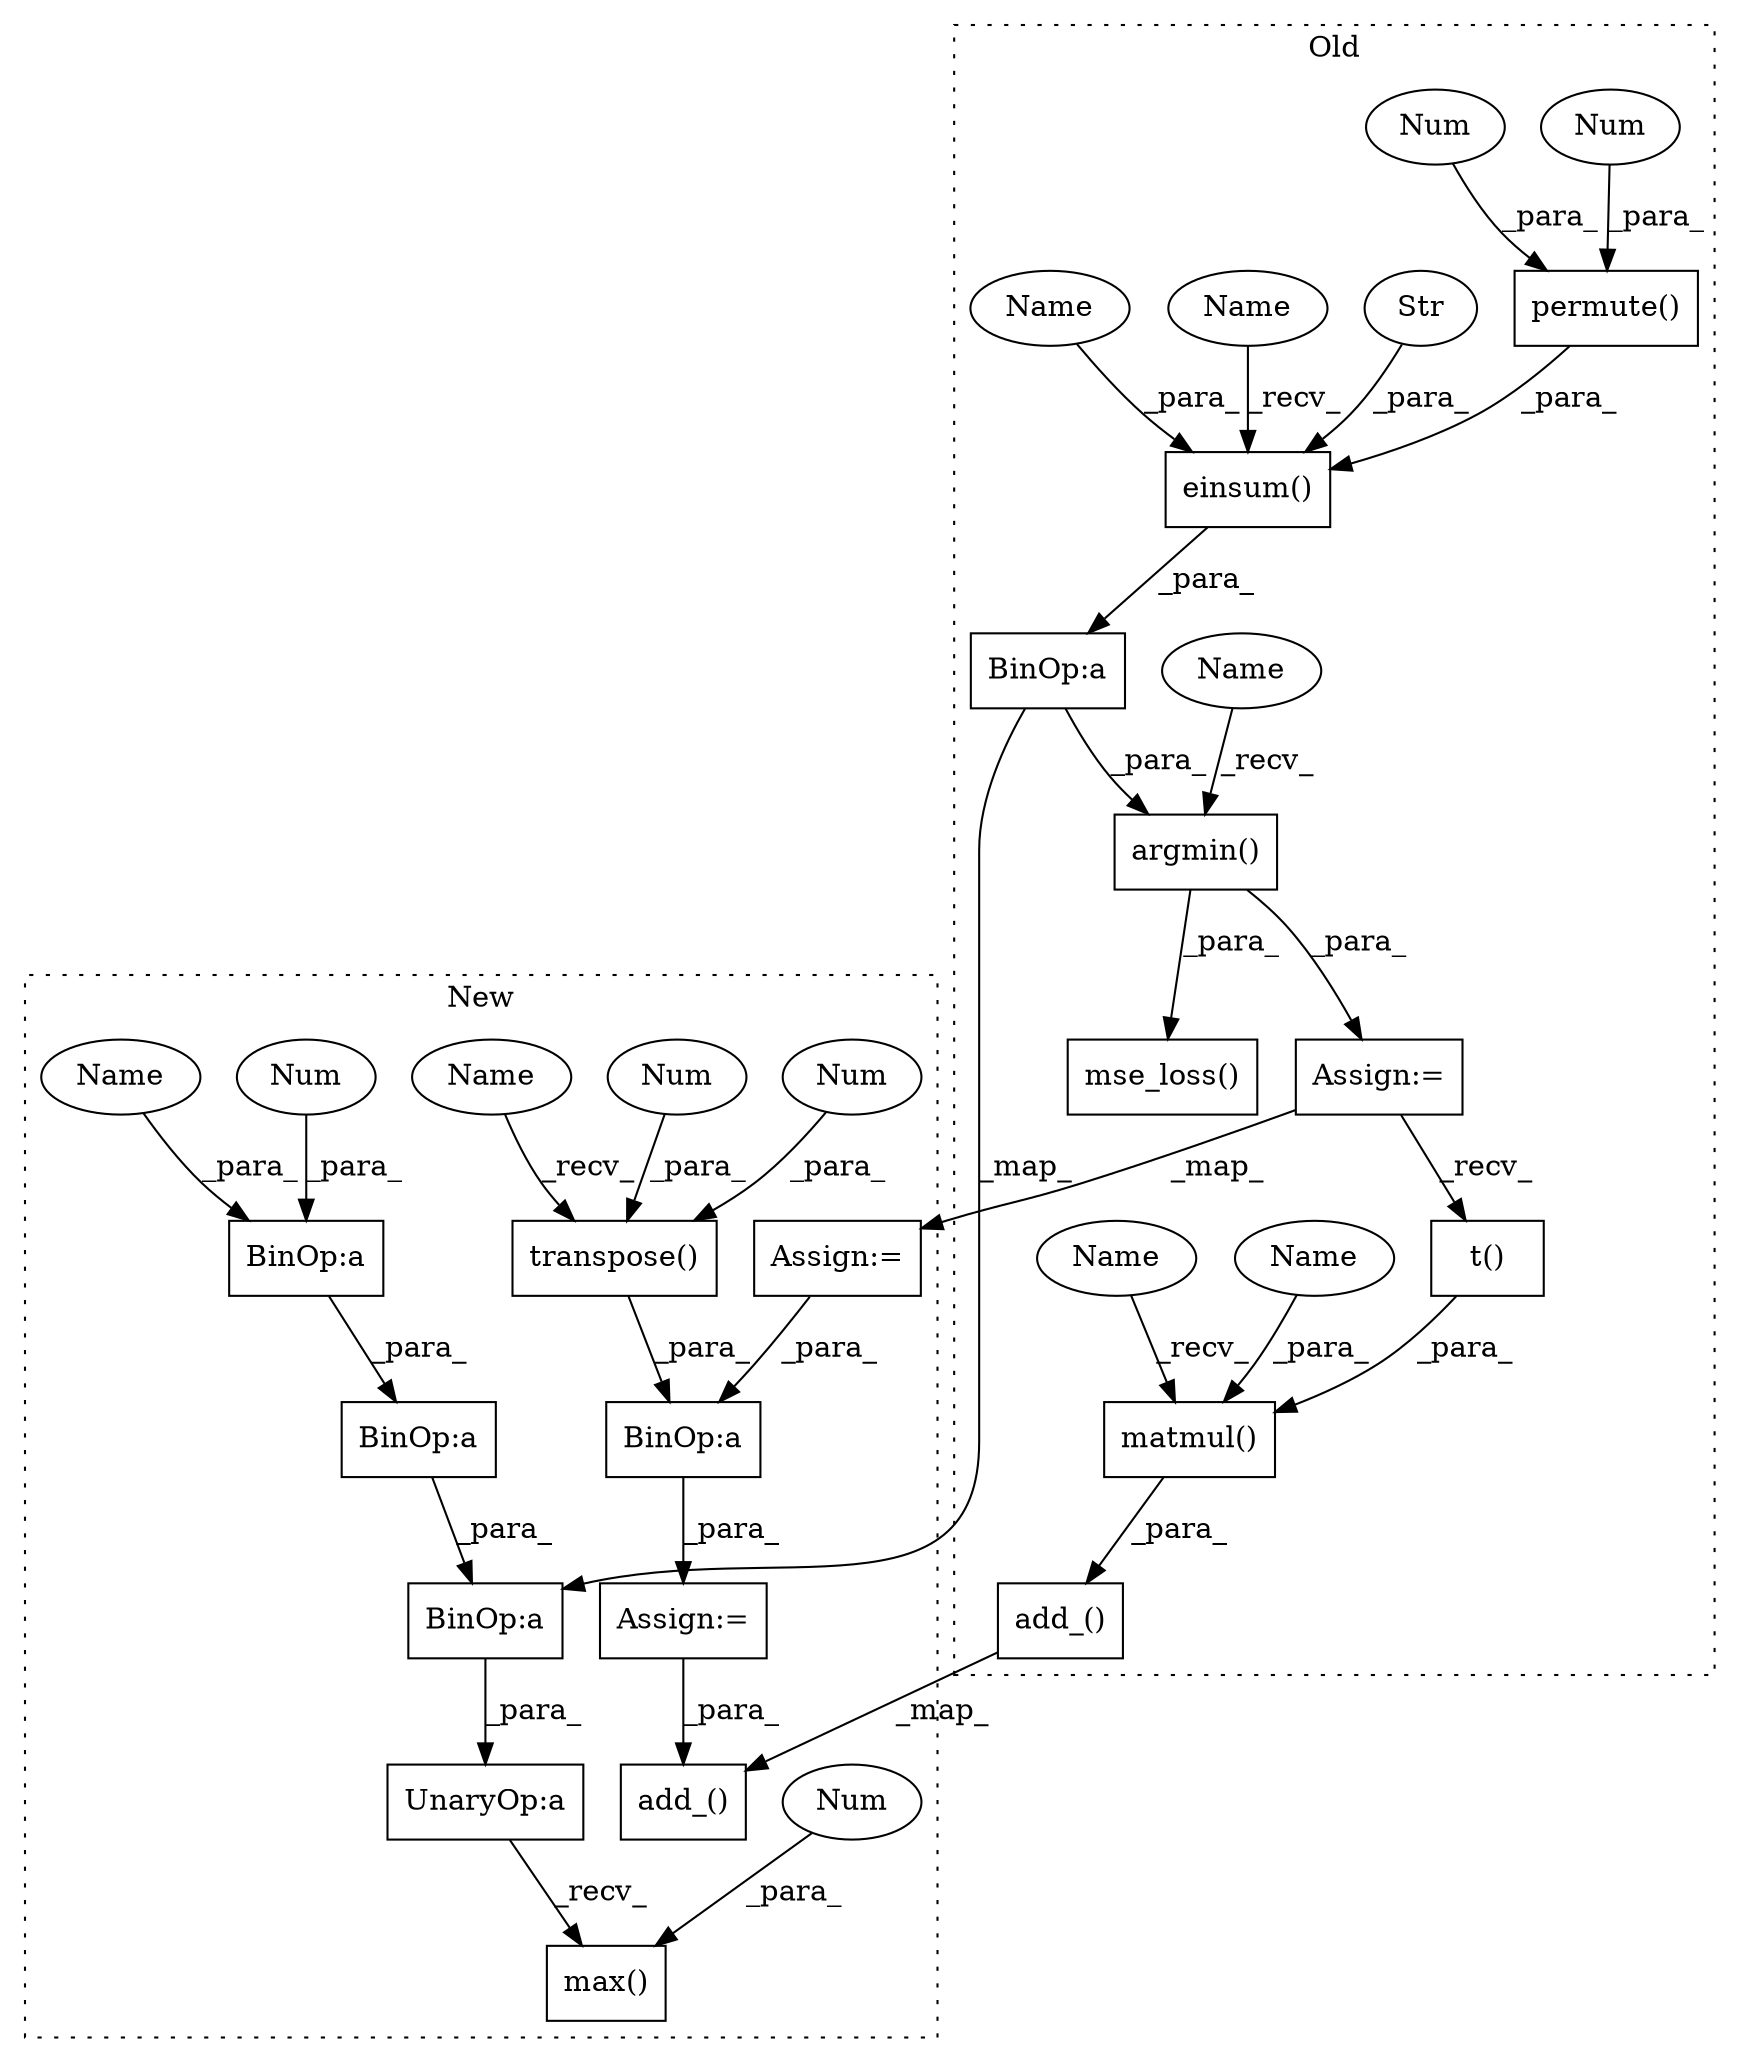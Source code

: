 digraph G {
subgraph cluster0 {
1 [label="permute()" a="75" s="3897,3930" l="30,1" shape="box"];
3 [label="Num" a="76" s="3929" l="1" shape="ellipse"];
4 [label="Num" a="76" s="3927" l="1" shape="ellipse"];
6 [label="BinOp:a" a="82" s="3841" l="17" shape="box"];
7 [label="matmul()" a="75" s="4494,4533" l="13,1" shape="box"];
11 [label="mse_loss()" a="75" s="5218,5244" l="11,1" shape="box"];
12 [label="einsum()" a="75" s="3858,3931" l="13,1" shape="box"];
13 [label="Str" a="66" s="3871" l="11" shape="ellipse"];
16 [label="argmin()" a="75" s="3976,3990" l="13,8" shape="box"];
17 [label="t()" a="75" s="4507" l="13" shape="box"];
23 [label="add_()" a="75" s="4582,4628" l="37,23" shape="box"];
25 [label="Assign:=" a="68" s="4077" l="3" shape="box"];
27 [label="Name" a="87" s="4494" l="5" shape="ellipse"];
28 [label="Name" a="87" s="3858" l="5" shape="ellipse"];
29 [label="Name" a="87" s="3976" l="5" shape="ellipse"];
30 [label="Name" a="87" s="3884" l="11" shape="ellipse"];
31 [label="Name" a="87" s="4522" l="11" shape="ellipse"];
label = "Old";
style="dotted";
}
subgraph cluster1 {
2 [label="max()" a="75" s="8335,8345" l="9,1" shape="box"];
5 [label="BinOp:a" a="82" s="8176" l="31" shape="box"];
8 [label="BinOp:a" a="82" s="8192" l="3" shape="box"];
9 [label="BinOp:a" a="82" s="8192" l="17" shape="box"];
10 [label="UnaryOp:a" a="61" s="8335" l="4" shape="box"];
14 [label="Num" a="76" s="8344" l="1" shape="ellipse"];
15 [label="Num" a="76" s="8191" l="1" shape="ellipse"];
18 [label="transpose()" a="75" s="8777,8803" l="22,1" shape="box"];
19 [label="BinOp:a" a="82" s="8804" l="3" shape="box"];
20 [label="Num" a="76" s="8802" l="1" shape="ellipse"];
21 [label="Num" a="76" s="8799" l="1" shape="ellipse"];
22 [label="add_()" a="75" s="8998,9059" l="52,23" shape="box"];
24 [label="Assign:=" a="68" s="8774" l="3" shape="box"];
26 [label="Assign:=" a="68" s="8364" l="3" shape="box"];
32 [label="Name" a="87" s="8195" l="11" shape="ellipse"];
33 [label="Name" a="87" s="8777" l="11" shape="ellipse"];
label = "New";
style="dotted";
}
1 -> 12 [label="_para_"];
3 -> 1 [label="_para_"];
4 -> 1 [label="_para_"];
5 -> 10 [label="_para_"];
6 -> 5 [label="_map_"];
6 -> 16 [label="_para_"];
7 -> 23 [label="_para_"];
8 -> 9 [label="_para_"];
9 -> 5 [label="_para_"];
10 -> 2 [label="_recv_"];
12 -> 6 [label="_para_"];
13 -> 12 [label="_para_"];
14 -> 2 [label="_para_"];
15 -> 8 [label="_para_"];
16 -> 11 [label="_para_"];
16 -> 25 [label="_para_"];
17 -> 7 [label="_para_"];
18 -> 19 [label="_para_"];
19 -> 24 [label="_para_"];
20 -> 18 [label="_para_"];
21 -> 18 [label="_para_"];
23 -> 22 [label="_map_"];
24 -> 22 [label="_para_"];
25 -> 26 [label="_map_"];
25 -> 17 [label="_recv_"];
26 -> 19 [label="_para_"];
27 -> 7 [label="_recv_"];
28 -> 12 [label="_recv_"];
29 -> 16 [label="_recv_"];
30 -> 12 [label="_para_"];
31 -> 7 [label="_para_"];
32 -> 8 [label="_para_"];
33 -> 18 [label="_recv_"];
}